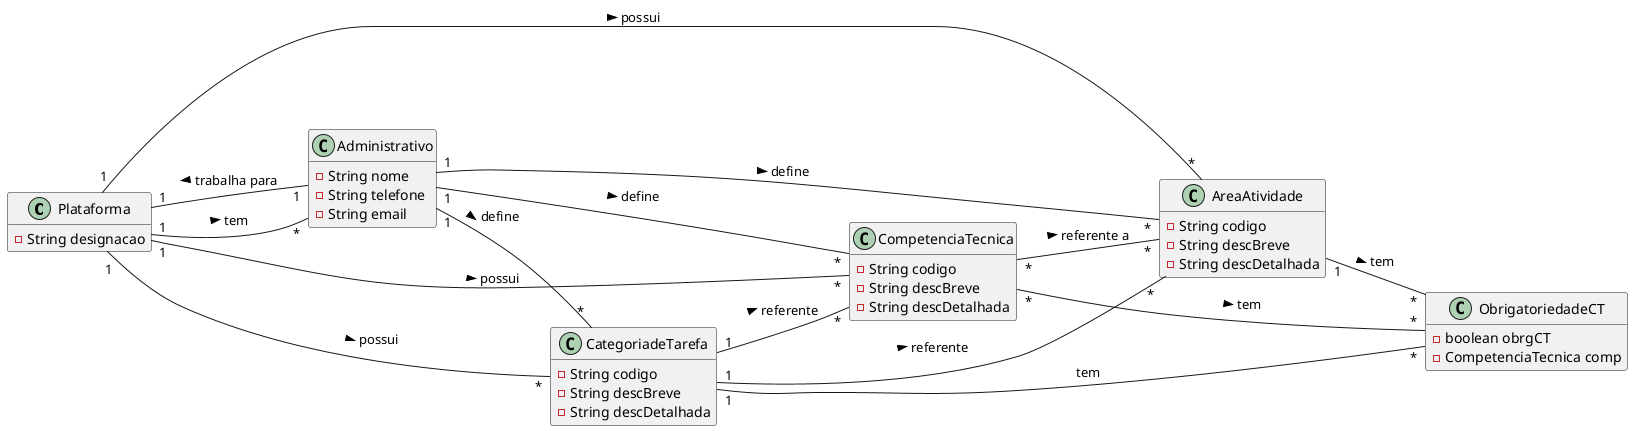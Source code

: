 @startuml
hide methods
left to right direction
 
 
class Plataforma {
  -String designacao
}

class AreaAtividade {
  -String codigo
  -String descBreve
  -String descDetalhada
}

class CompetenciaTecnica {
  -String codigo
  -String descBreve
  -String descDetalhada
}



class Administrativo {
  -String nome
  -String telefone
  -String email
}
class CategoriadeTarefa {
-String codigo
  -String descBreve
  -String descDetalhada
}

class ObrigatoriedadeCT {
-boolean obrgCT
-CompetenciaTecnica comp
}

Administrativo "1" -- "1" Plataforma : trabalha para >
Administrativo "1" -- "*" CategoriadeTarefa : define  >
Administrativo "1" -- "*" CompetenciaTecnica : define  >
Administrativo "1" -- "*" AreaAtividade : define  >
AreaAtividade "1" -- "*" ObrigatoriedadeCT : tem >
Plataforma "1" -- "*" CategoriadeTarefa : possui >
Plataforma "1" -- "*" AreaAtividade : possui >
Plataforma "1" -- "*" CompetenciaTecnica : possui >
Plataforma "1" -- "*" Administrativo : tem  >
CompetenciaTecnica "*" -- "*" AreaAtividade : referente a >
CompetenciaTecnica "*" -- "*" ObrigatoriedadeCT : tem >
CategoriadeTarefa "1" -- "*" AreaAtividade : referente >
CategoriadeTarefa "1" -- "*" CompetenciaTecnica : referente >
CategoriadeTarefa "1" -- "*" ObrigatoriedadeCT : tem 


@enduml